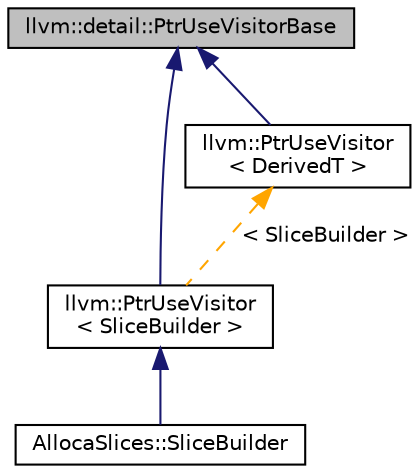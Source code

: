 digraph "llvm::detail::PtrUseVisitorBase"
{
 // LATEX_PDF_SIZE
  bgcolor="transparent";
  edge [fontname="Helvetica",fontsize="10",labelfontname="Helvetica",labelfontsize="10"];
  node [fontname="Helvetica",fontsize="10",shape="box"];
  Node1 [label="llvm::detail::PtrUseVisitorBase",height=0.2,width=0.4,color="black", fillcolor="grey75", style="filled", fontcolor="black",tooltip="Implementation of non-dependent functionality for PtrUseVisitor."];
  Node1 -> Node2 [dir="back",color="midnightblue",fontsize="10",style="solid",fontname="Helvetica"];
  Node2 [label="llvm::PtrUseVisitor\l\< SliceBuilder \>",height=0.2,width=0.4,color="black",URL="$classllvm_1_1PtrUseVisitor.html",tooltip=" "];
  Node2 -> Node3 [dir="back",color="midnightblue",fontsize="10",style="solid",fontname="Helvetica"];
  Node3 [label="AllocaSlices::SliceBuilder",height=0.2,width=0.4,color="black",URL="$classAllocaSlices_1_1SliceBuilder.html",tooltip="Builder for the alloca slices."];
  Node1 -> Node4 [dir="back",color="midnightblue",fontsize="10",style="solid",fontname="Helvetica"];
  Node4 [label="llvm::PtrUseVisitor\l\< DerivedT \>",height=0.2,width=0.4,color="black",URL="$classllvm_1_1PtrUseVisitor.html",tooltip="A base class for visitors over the uses of a pointer value."];
  Node4 -> Node2 [dir="back",color="orange",fontsize="10",style="dashed",label=" \< SliceBuilder \>" ,fontname="Helvetica"];
}
